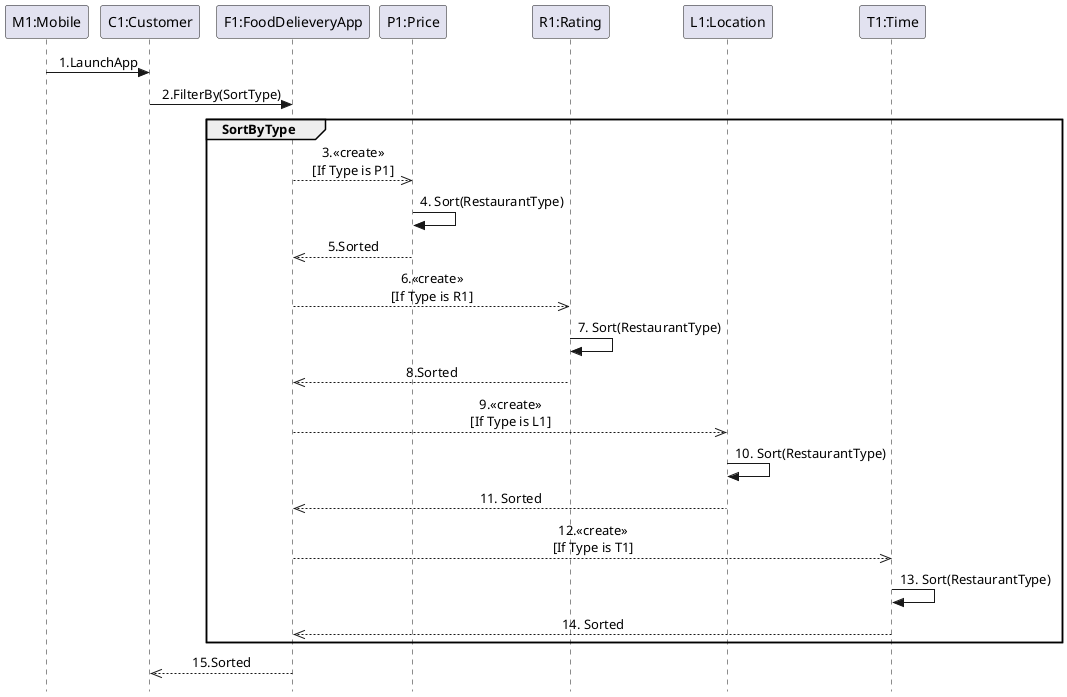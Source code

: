 @startuml interaction_diagram_3

skinparam Style strictuml
skinparam SequenceMessageAlignment center

participant "M1:Mobile" order 10
participant "C1:Customer" order 20
participant "F1:FoodDelieveryApp" order 30
participant "P1:Price" order 40
participant "R1:Rating" order 50
participant "L1:Location" order 60
participant "T1:Time" order 70

"M1:Mobile" -> "C1:Customer" : 1.LaunchApp
"C1:Customer" -> "F1:FoodDelieveryApp" : 2.FilterBy(SortType)

group SortByType
"F1:FoodDelieveryApp" -->> "P1:Price" : 3.<<create>>\n[If Type is P1]
"P1:Price" -> "P1:Price" : 4. Sort(RestaurantType)
"P1:Price" -->> "F1:FoodDelieveryApp" : 5.Sorted
"F1:FoodDelieveryApp" -->> "R1:Rating" : 6.<<create>>\n[If Type is R1]
"R1:Rating" -> "R1:Rating" : 7. Sort(RestaurantType)
"R1:Rating" -->> "F1:FoodDelieveryApp" : 8.Sorted
"F1:FoodDelieveryApp" -->> "L1:Location" : 9.<<create>>\n[If Type is L1]
"L1:Location" -> "L1:Location" : 10. Sort(RestaurantType)
"L1:Location" -->> "F1:FoodDelieveryApp" : 11. Sorted
"F1:FoodDelieveryApp" -->> "T1:Time" : 12.<<create>>\n[If Type is T1]
"T1:Time" -> "T1:Time" : 13. Sort(RestaurantType)
"T1:Time" -->> "F1:FoodDelieveryApp" : 14. Sorted

end
"F1:FoodDelieveryApp" -->> "C1:Customer" : 15.Sorted
@enduml